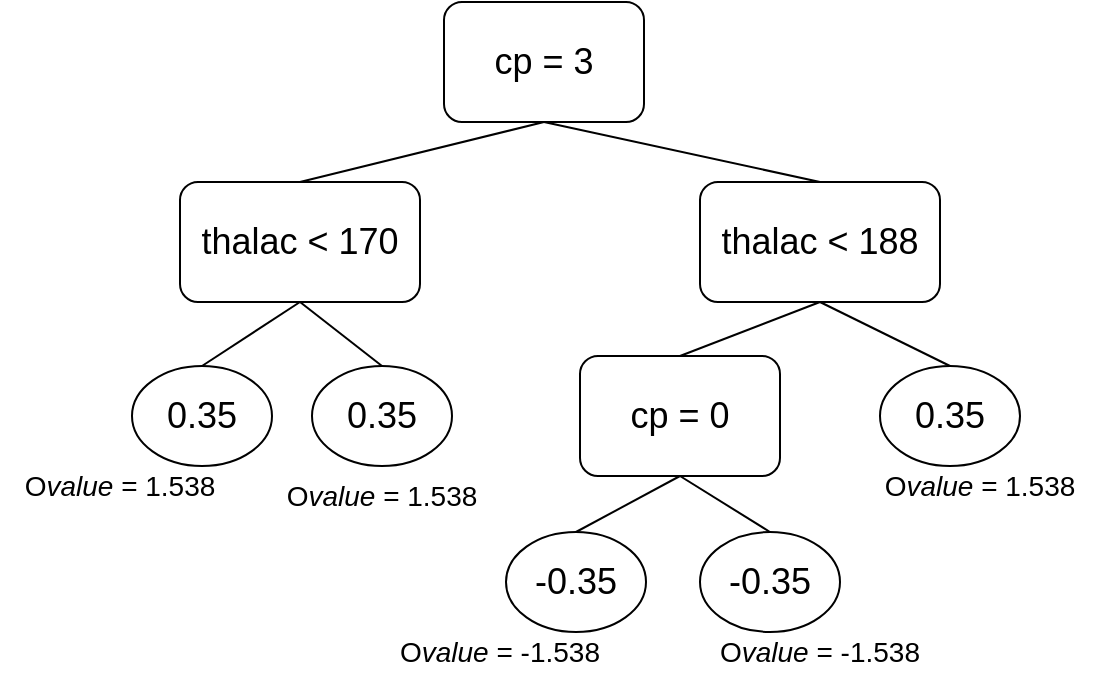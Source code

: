 <mxfile version="14.5.8" type="device"><diagram id="JEiNNlkg8XcgcTYAk94G" name="Page-1"><mxGraphModel dx="780" dy="400" grid="1" gridSize="10" guides="1" tooltips="1" connect="1" arrows="1" fold="1" page="1" pageScale="1" pageWidth="850" pageHeight="1100" math="0" shadow="0"><root><mxCell id="0"/><mxCell id="1" parent="0"/><mxCell id="W-FhPmRnG2xMnccO8e0Q-1" value="&lt;font style=&quot;font-size: 18px&quot;&gt;cp = 3&lt;/font&gt;" style="rounded=1;whiteSpace=wrap;html=1;" vertex="1" parent="1"><mxGeometry x="292" y="225" width="100" height="60" as="geometry"/></mxCell><mxCell id="W-FhPmRnG2xMnccO8e0Q-2" value="&lt;font style=&quot;font-size: 18px&quot;&gt;thalac &amp;lt; 170&lt;/font&gt;" style="rounded=1;whiteSpace=wrap;html=1;" vertex="1" parent="1"><mxGeometry x="160" y="315" width="120" height="60" as="geometry"/></mxCell><mxCell id="W-FhPmRnG2xMnccO8e0Q-3" value="&lt;font style=&quot;font-size: 18px&quot;&gt;0.35&lt;/font&gt;" style="ellipse;whiteSpace=wrap;html=1;" vertex="1" parent="1"><mxGeometry x="136" y="407" width="70" height="50" as="geometry"/></mxCell><mxCell id="W-FhPmRnG2xMnccO8e0Q-4" value="&lt;font style=&quot;font-size: 18px&quot;&gt;0.35&lt;/font&gt;" style="ellipse;whiteSpace=wrap;html=1;" vertex="1" parent="1"><mxGeometry x="226" y="407" width="70" height="50" as="geometry"/></mxCell><mxCell id="W-FhPmRnG2xMnccO8e0Q-5" value="" style="endArrow=none;html=1;exitX=0.5;exitY=0;exitDx=0;exitDy=0;entryX=0.5;entryY=1;entryDx=0;entryDy=0;" edge="1" parent="1" source="W-FhPmRnG2xMnccO8e0Q-2" target="W-FhPmRnG2xMnccO8e0Q-1"><mxGeometry width="50" height="50" relative="1" as="geometry"><mxPoint x="390" y="370" as="sourcePoint"/><mxPoint x="440" y="320" as="targetPoint"/></mxGeometry></mxCell><mxCell id="W-FhPmRnG2xMnccO8e0Q-6" value="" style="endArrow=none;html=1;exitX=0.5;exitY=0;exitDx=0;exitDy=0;entryX=0.5;entryY=1;entryDx=0;entryDy=0;" edge="1" parent="1" source="W-FhPmRnG2xMnccO8e0Q-3" target="W-FhPmRnG2xMnccO8e0Q-2"><mxGeometry width="50" height="50" relative="1" as="geometry"><mxPoint x="330" y="330" as="sourcePoint"/><mxPoint x="380" y="280" as="targetPoint"/></mxGeometry></mxCell><mxCell id="W-FhPmRnG2xMnccO8e0Q-7" value="" style="endArrow=none;html=1;exitX=0.5;exitY=0;exitDx=0;exitDy=0;entryX=0.5;entryY=1;entryDx=0;entryDy=0;" edge="1" parent="1" source="W-FhPmRnG2xMnccO8e0Q-4" target="W-FhPmRnG2xMnccO8e0Q-2"><mxGeometry width="50" height="50" relative="1" as="geometry"><mxPoint x="330" y="330" as="sourcePoint"/><mxPoint x="380" y="280" as="targetPoint"/></mxGeometry></mxCell><mxCell id="W-FhPmRnG2xMnccO8e0Q-8" value="&lt;font style=&quot;font-size: 18px&quot;&gt;thalac &amp;lt; 188&lt;/font&gt;" style="rounded=1;whiteSpace=wrap;html=1;" vertex="1" parent="1"><mxGeometry x="420" y="315" width="120" height="60" as="geometry"/></mxCell><mxCell id="W-FhPmRnG2xMnccO8e0Q-9" value="&lt;font style=&quot;font-size: 18px&quot;&gt;0.35&lt;/font&gt;" style="ellipse;whiteSpace=wrap;html=1;" vertex="1" parent="1"><mxGeometry x="510" y="407" width="70" height="50" as="geometry"/></mxCell><mxCell id="W-FhPmRnG2xMnccO8e0Q-10" value="" style="endArrow=none;html=1;exitX=0.5;exitY=0;exitDx=0;exitDy=0;entryX=0.5;entryY=1;entryDx=0;entryDy=0;" edge="1" parent="1" source="W-FhPmRnG2xMnccO8e0Q-9" target="W-FhPmRnG2xMnccO8e0Q-8"><mxGeometry width="50" height="50" relative="1" as="geometry"><mxPoint x="330" y="370" as="sourcePoint"/><mxPoint x="460" y="370" as="targetPoint"/></mxGeometry></mxCell><mxCell id="W-FhPmRnG2xMnccO8e0Q-11" value="" style="endArrow=none;html=1;exitX=0.5;exitY=1;exitDx=0;exitDy=0;entryX=0.5;entryY=0;entryDx=0;entryDy=0;" edge="1" parent="1" source="W-FhPmRnG2xMnccO8e0Q-1" target="W-FhPmRnG2xMnccO8e0Q-8"><mxGeometry width="50" height="50" relative="1" as="geometry"><mxPoint x="430" y="370" as="sourcePoint"/><mxPoint x="480" y="320" as="targetPoint"/></mxGeometry></mxCell><mxCell id="W-FhPmRnG2xMnccO8e0Q-12" value="&lt;font style=&quot;font-size: 18px&quot;&gt;cp = 0&lt;/font&gt;" style="rounded=1;whiteSpace=wrap;html=1;" vertex="1" parent="1"><mxGeometry x="360" y="402" width="100" height="60" as="geometry"/></mxCell><mxCell id="W-FhPmRnG2xMnccO8e0Q-13" value="&lt;font style=&quot;font-size: 18px&quot;&gt;-0.35&lt;/font&gt;" style="ellipse;whiteSpace=wrap;html=1;" vertex="1" parent="1"><mxGeometry x="323" y="490" width="70" height="50" as="geometry"/></mxCell><mxCell id="W-FhPmRnG2xMnccO8e0Q-14" value="&lt;font style=&quot;font-size: 18px&quot;&gt;-0.35&lt;/font&gt;" style="ellipse;whiteSpace=wrap;html=1;" vertex="1" parent="1"><mxGeometry x="420" y="490" width="70" height="50" as="geometry"/></mxCell><mxCell id="W-FhPmRnG2xMnccO8e0Q-15" value="" style="endArrow=none;html=1;exitX=0.5;exitY=0;exitDx=0;exitDy=0;entryX=0.5;entryY=1;entryDx=0;entryDy=0;" edge="1" parent="1" source="W-FhPmRnG2xMnccO8e0Q-12" target="W-FhPmRnG2xMnccO8e0Q-8"><mxGeometry width="50" height="50" relative="1" as="geometry"><mxPoint x="430" y="420" as="sourcePoint"/><mxPoint x="480" y="370" as="targetPoint"/></mxGeometry></mxCell><mxCell id="W-FhPmRnG2xMnccO8e0Q-16" value="" style="endArrow=none;html=1;exitX=0.5;exitY=1;exitDx=0;exitDy=0;entryX=0.5;entryY=0;entryDx=0;entryDy=0;" edge="1" parent="1" source="W-FhPmRnG2xMnccO8e0Q-12" target="W-FhPmRnG2xMnccO8e0Q-13"><mxGeometry width="50" height="50" relative="1" as="geometry"><mxPoint x="410" y="550" as="sourcePoint"/><mxPoint x="460" y="500" as="targetPoint"/></mxGeometry></mxCell><mxCell id="W-FhPmRnG2xMnccO8e0Q-17" value="" style="endArrow=none;html=1;exitX=0.5;exitY=1;exitDx=0;exitDy=0;entryX=0.5;entryY=0;entryDx=0;entryDy=0;" edge="1" parent="1" source="W-FhPmRnG2xMnccO8e0Q-12" target="W-FhPmRnG2xMnccO8e0Q-14"><mxGeometry width="50" height="50" relative="1" as="geometry"><mxPoint x="410" y="550" as="sourcePoint"/><mxPoint x="460" y="500" as="targetPoint"/></mxGeometry></mxCell><mxCell id="W-FhPmRnG2xMnccO8e0Q-24" value="&lt;font style=&quot;font-size: 14px&quot;&gt;O&lt;/font&gt;&lt;font&gt;&lt;i style=&quot;font-size: 14px&quot;&gt;value&lt;/i&gt;&lt;font style=&quot;font-style: italic ; font-size: 14px&quot;&gt;&amp;nbsp;&lt;/font&gt;&lt;font style=&quot;font-size: 14px&quot;&gt;= 1.538&lt;/font&gt;&lt;/font&gt;" style="text;html=1;strokeColor=none;fillColor=none;align=center;verticalAlign=middle;whiteSpace=wrap;rounded=0;" vertex="1" parent="1"><mxGeometry x="70" y="457" width="120" height="20" as="geometry"/></mxCell><mxCell id="W-FhPmRnG2xMnccO8e0Q-28" value="&lt;font style=&quot;font-size: 14px&quot;&gt;O&lt;/font&gt;&lt;font&gt;&lt;i style=&quot;font-size: 14px&quot;&gt;value&lt;/i&gt;&lt;font style=&quot;font-style: italic ; font-size: 14px&quot;&gt;&amp;nbsp;&lt;/font&gt;&lt;font style=&quot;font-size: 14px&quot;&gt;= 1.538&lt;/font&gt;&lt;/font&gt;" style="text;html=1;strokeColor=none;fillColor=none;align=center;verticalAlign=middle;whiteSpace=wrap;rounded=0;" vertex="1" parent="1"><mxGeometry x="201" y="462" width="120" height="20" as="geometry"/></mxCell><mxCell id="W-FhPmRnG2xMnccO8e0Q-29" value="&lt;font style=&quot;font-size: 14px&quot;&gt;O&lt;/font&gt;&lt;font&gt;&lt;i style=&quot;font-size: 14px&quot;&gt;value&lt;/i&gt;&lt;font style=&quot;font-style: italic ; font-size: 14px&quot;&gt;&amp;nbsp;&lt;/font&gt;&lt;font style=&quot;font-size: 14px&quot;&gt;= 1.538&lt;/font&gt;&lt;/font&gt;" style="text;html=1;strokeColor=none;fillColor=none;align=center;verticalAlign=middle;whiteSpace=wrap;rounded=0;" vertex="1" parent="1"><mxGeometry x="500" y="457" width="120" height="20" as="geometry"/></mxCell><mxCell id="W-FhPmRnG2xMnccO8e0Q-30" value="&lt;font style=&quot;font-size: 14px&quot;&gt;O&lt;/font&gt;&lt;font&gt;&lt;i style=&quot;font-size: 14px&quot;&gt;value&lt;/i&gt;&lt;font style=&quot;font-style: italic ; font-size: 14px&quot;&gt;&amp;nbsp;&lt;/font&gt;&lt;font style=&quot;font-size: 14px&quot;&gt;= -1.538&lt;/font&gt;&lt;/font&gt;" style="text;html=1;strokeColor=none;fillColor=none;align=center;verticalAlign=middle;whiteSpace=wrap;rounded=0;" vertex="1" parent="1"><mxGeometry x="260" y="540" width="120" height="20" as="geometry"/></mxCell><mxCell id="W-FhPmRnG2xMnccO8e0Q-31" value="&lt;font style=&quot;font-size: 14px&quot;&gt;O&lt;/font&gt;&lt;font&gt;&lt;i style=&quot;font-size: 14px&quot;&gt;value&lt;/i&gt;&lt;font style=&quot;font-style: italic ; font-size: 14px&quot;&gt;&amp;nbsp;&lt;/font&gt;&lt;font style=&quot;font-size: 14px&quot;&gt;= -1.538&lt;/font&gt;&lt;/font&gt;" style="text;html=1;strokeColor=none;fillColor=none;align=center;verticalAlign=middle;whiteSpace=wrap;rounded=0;" vertex="1" parent="1"><mxGeometry x="420" y="540" width="120" height="20" as="geometry"/></mxCell></root></mxGraphModel></diagram></mxfile>